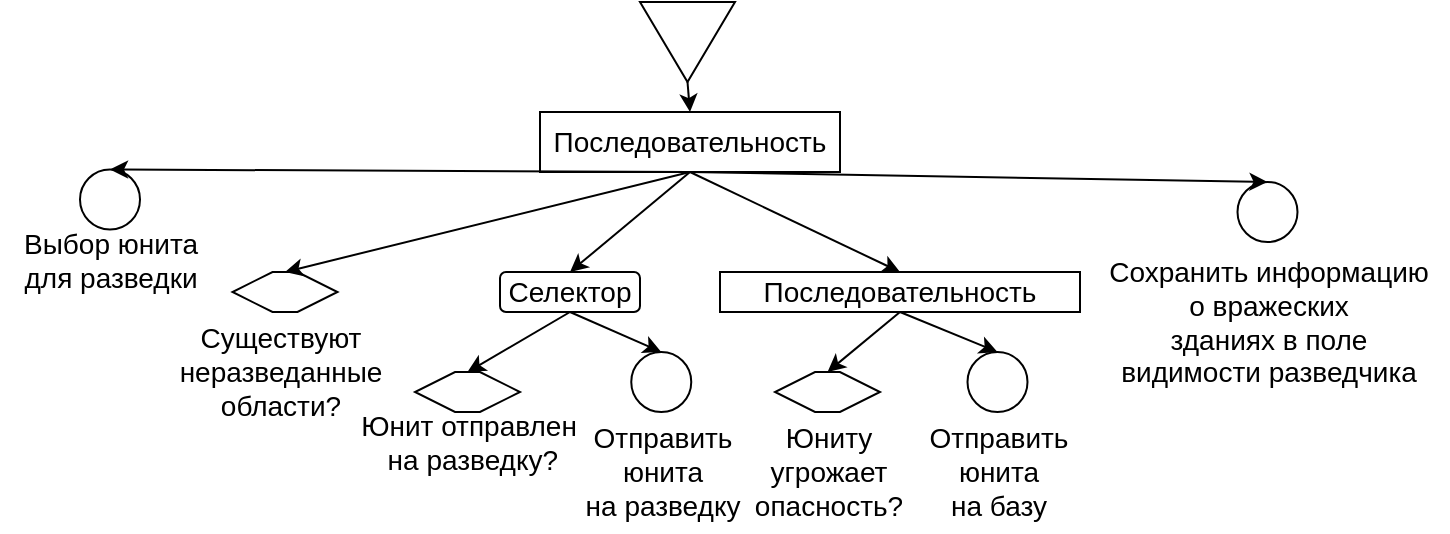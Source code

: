<mxfile version="21.3.2" type="device">
  <diagram name="Страница 1" id="dmASy3kXNDHobpzCn9cK">
    <mxGraphModel dx="1050" dy="573" grid="1" gridSize="10" guides="1" tooltips="1" connect="1" arrows="1" fold="1" page="1" pageScale="1" pageWidth="827" pageHeight="1169" math="0" shadow="0">
      <root>
        <mxCell id="0" />
        <mxCell id="1" parent="0" />
        <mxCell id="n7uOOFGeIY7_fSkv1_In-1" value="" style="triangle;whiteSpace=wrap;html=1;rotation=90;" vertex="1" parent="1">
          <mxGeometry x="453.75" y="231.25" width="40" height="47.5" as="geometry" />
        </mxCell>
        <mxCell id="n7uOOFGeIY7_fSkv1_In-2" value="&lt;font style=&quot;font-size: 14px;&quot;&gt;Последовательность&lt;/font&gt;" style="rounded=0;whiteSpace=wrap;html=1;" vertex="1" parent="1">
          <mxGeometry x="400" y="290" width="150" height="30" as="geometry" />
        </mxCell>
        <mxCell id="n7uOOFGeIY7_fSkv1_In-3" value="" style="endArrow=classic;html=1;rounded=0;exitX=1;exitY=0.5;exitDx=0;exitDy=0;entryX=0.5;entryY=0;entryDx=0;entryDy=0;" edge="1" parent="1" source="n7uOOFGeIY7_fSkv1_In-1" target="n7uOOFGeIY7_fSkv1_In-2">
          <mxGeometry width="50" height="50" relative="1" as="geometry">
            <mxPoint x="390" y="320" as="sourcePoint" />
            <mxPoint x="440" y="270" as="targetPoint" />
          </mxGeometry>
        </mxCell>
        <mxCell id="n7uOOFGeIY7_fSkv1_In-4" value="" style="ellipse;whiteSpace=wrap;html=1;aspect=fixed;" vertex="1" parent="1">
          <mxGeometry x="170" y="318.75" width="30" height="30" as="geometry" />
        </mxCell>
        <mxCell id="n7uOOFGeIY7_fSkv1_In-5" value="&lt;font style=&quot;font-size: 14px;&quot;&gt;Выбор юнита &lt;br&gt;для разведки&lt;/font&gt;" style="text;html=1;align=center;verticalAlign=middle;resizable=0;points=[];autosize=1;strokeColor=none;fillColor=none;" vertex="1" parent="1">
          <mxGeometry x="130" y="338.75" width="110" height="50" as="geometry" />
        </mxCell>
        <mxCell id="n7uOOFGeIY7_fSkv1_In-6" value="" style="shape=hexagon;perimeter=hexagonPerimeter2;whiteSpace=wrap;html=1;fixedSize=1;" vertex="1" parent="1">
          <mxGeometry x="246.25" y="370" width="52.5" height="20" as="geometry" />
        </mxCell>
        <mxCell id="n7uOOFGeIY7_fSkv1_In-8" value="&lt;span style=&quot;font-size: 14px;&quot;&gt;Существуют &lt;br&gt;неразведанные &lt;br&gt;области?&lt;/span&gt;" style="text;html=1;align=center;verticalAlign=middle;resizable=0;points=[];autosize=1;strokeColor=none;fillColor=none;" vertex="1" parent="1">
          <mxGeometry x="210" y="390" width="120" height="60" as="geometry" />
        </mxCell>
        <mxCell id="n7uOOFGeIY7_fSkv1_In-9" value="&lt;font style=&quot;font-size: 14px;&quot;&gt;Селектор&lt;/font&gt;" style="rounded=1;whiteSpace=wrap;html=1;" vertex="1" parent="1">
          <mxGeometry x="380" y="370" width="70" height="20" as="geometry" />
        </mxCell>
        <mxCell id="n7uOOFGeIY7_fSkv1_In-10" value="" style="shape=hexagon;perimeter=hexagonPerimeter2;whiteSpace=wrap;html=1;fixedSize=1;" vertex="1" parent="1">
          <mxGeometry x="337.5" y="420" width="52.5" height="20" as="geometry" />
        </mxCell>
        <mxCell id="n7uOOFGeIY7_fSkv1_In-11" value="&lt;span style=&quot;font-size: 14px;&quot;&gt;Юнит отправлен&lt;br&gt;&amp;nbsp;на разведку?&lt;/span&gt;" style="text;html=1;align=center;verticalAlign=middle;resizable=0;points=[];autosize=1;strokeColor=none;fillColor=none;" vertex="1" parent="1">
          <mxGeometry x="298.75" y="430" width="130" height="50" as="geometry" />
        </mxCell>
        <mxCell id="n7uOOFGeIY7_fSkv1_In-14" value="" style="ellipse;whiteSpace=wrap;html=1;aspect=fixed;" vertex="1" parent="1">
          <mxGeometry x="445.63" y="410" width="30" height="30" as="geometry" />
        </mxCell>
        <mxCell id="n7uOOFGeIY7_fSkv1_In-15" value="&lt;span style=&quot;font-size: 14px;&quot;&gt;Отправить &lt;br&gt;юнита &lt;br&gt;на разведку&lt;/span&gt;" style="text;html=1;align=center;verticalAlign=middle;resizable=0;points=[];autosize=1;strokeColor=none;fillColor=none;" vertex="1" parent="1">
          <mxGeometry x="410.63" y="440" width="100" height="60" as="geometry" />
        </mxCell>
        <mxCell id="n7uOOFGeIY7_fSkv1_In-16" value="&lt;font style=&quot;font-size: 14px;&quot;&gt;Последовательность&lt;/font&gt;" style="rounded=0;whiteSpace=wrap;html=1;" vertex="1" parent="1">
          <mxGeometry x="490" y="370" width="180" height="20" as="geometry" />
        </mxCell>
        <mxCell id="n7uOOFGeIY7_fSkv1_In-17" value="" style="shape=hexagon;perimeter=hexagonPerimeter2;whiteSpace=wrap;html=1;fixedSize=1;" vertex="1" parent="1">
          <mxGeometry x="517.5" y="420" width="52.5" height="20" as="geometry" />
        </mxCell>
        <mxCell id="n7uOOFGeIY7_fSkv1_In-18" value="&lt;span style=&quot;font-size: 14px;&quot;&gt;Юниту &lt;br&gt;угрожает &lt;br&gt;опасность?&lt;/span&gt;" style="text;html=1;align=center;verticalAlign=middle;resizable=0;points=[];autosize=1;strokeColor=none;fillColor=none;" vertex="1" parent="1">
          <mxGeometry x="493.75" y="440" width="100" height="60" as="geometry" />
        </mxCell>
        <mxCell id="n7uOOFGeIY7_fSkv1_In-19" value="" style="ellipse;whiteSpace=wrap;html=1;aspect=fixed;" vertex="1" parent="1">
          <mxGeometry x="613.75" y="410" width="30" height="30" as="geometry" />
        </mxCell>
        <mxCell id="n7uOOFGeIY7_fSkv1_In-20" value="&lt;span style=&quot;font-size: 14px;&quot;&gt;Отправить &lt;br&gt;юнита &lt;br&gt;на базу&lt;/span&gt;" style="text;html=1;align=center;verticalAlign=middle;resizable=0;points=[];autosize=1;strokeColor=none;fillColor=none;" vertex="1" parent="1">
          <mxGeometry x="583.75" y="440" width="90" height="60" as="geometry" />
        </mxCell>
        <mxCell id="n7uOOFGeIY7_fSkv1_In-22" value="" style="ellipse;whiteSpace=wrap;html=1;aspect=fixed;" vertex="1" parent="1">
          <mxGeometry x="748.75" y="325" width="30" height="30" as="geometry" />
        </mxCell>
        <mxCell id="n7uOOFGeIY7_fSkv1_In-23" value="&lt;span style=&quot;font-size: 14px;&quot;&gt;Сохранить информацию &lt;br&gt;о вражеских &lt;br&gt;зданиях в поле &lt;br&gt;видимости разведчика&lt;/span&gt;" style="text;html=1;align=center;verticalAlign=middle;resizable=0;points=[];autosize=1;strokeColor=none;fillColor=none;" vertex="1" parent="1">
          <mxGeometry x="673.75" y="355" width="180" height="80" as="geometry" />
        </mxCell>
        <mxCell id="n7uOOFGeIY7_fSkv1_In-24" value="" style="endArrow=classic;html=1;rounded=0;exitX=0.5;exitY=1;exitDx=0;exitDy=0;entryX=0.5;entryY=0;entryDx=0;entryDy=0;" edge="1" parent="1" source="n7uOOFGeIY7_fSkv1_In-2" target="n7uOOFGeIY7_fSkv1_In-4">
          <mxGeometry width="50" height="50" relative="1" as="geometry">
            <mxPoint x="490" y="350" as="sourcePoint" />
            <mxPoint x="540" y="300" as="targetPoint" />
          </mxGeometry>
        </mxCell>
        <mxCell id="n7uOOFGeIY7_fSkv1_In-25" value="" style="endArrow=classic;html=1;rounded=0;exitX=0.5;exitY=1;exitDx=0;exitDy=0;entryX=0.5;entryY=0;entryDx=0;entryDy=0;" edge="1" parent="1" source="n7uOOFGeIY7_fSkv1_In-2" target="n7uOOFGeIY7_fSkv1_In-6">
          <mxGeometry width="50" height="50" relative="1" as="geometry">
            <mxPoint x="490" y="350" as="sourcePoint" />
            <mxPoint x="540" y="300" as="targetPoint" />
          </mxGeometry>
        </mxCell>
        <mxCell id="n7uOOFGeIY7_fSkv1_In-26" value="" style="endArrow=classic;html=1;rounded=0;exitX=0.5;exitY=1;exitDx=0;exitDy=0;entryX=0.5;entryY=0;entryDx=0;entryDy=0;" edge="1" parent="1" source="n7uOOFGeIY7_fSkv1_In-2" target="n7uOOFGeIY7_fSkv1_In-9">
          <mxGeometry width="50" height="50" relative="1" as="geometry">
            <mxPoint x="490" y="350" as="sourcePoint" />
            <mxPoint x="540" y="300" as="targetPoint" />
          </mxGeometry>
        </mxCell>
        <mxCell id="n7uOOFGeIY7_fSkv1_In-27" value="" style="endArrow=classic;html=1;rounded=0;exitX=0.5;exitY=1;exitDx=0;exitDy=0;entryX=0.5;entryY=0;entryDx=0;entryDy=0;" edge="1" parent="1" source="n7uOOFGeIY7_fSkv1_In-9" target="n7uOOFGeIY7_fSkv1_In-10">
          <mxGeometry width="50" height="50" relative="1" as="geometry">
            <mxPoint x="490" y="350" as="sourcePoint" />
            <mxPoint x="540" y="300" as="targetPoint" />
          </mxGeometry>
        </mxCell>
        <mxCell id="n7uOOFGeIY7_fSkv1_In-28" value="" style="endArrow=classic;html=1;rounded=0;exitX=0.5;exitY=1;exitDx=0;exitDy=0;entryX=0.5;entryY=0;entryDx=0;entryDy=0;" edge="1" parent="1" source="n7uOOFGeIY7_fSkv1_In-9" target="n7uOOFGeIY7_fSkv1_In-14">
          <mxGeometry width="50" height="50" relative="1" as="geometry">
            <mxPoint x="570" y="390" as="sourcePoint" />
            <mxPoint x="540" y="300" as="targetPoint" />
          </mxGeometry>
        </mxCell>
        <mxCell id="n7uOOFGeIY7_fSkv1_In-29" value="" style="endArrow=classic;html=1;rounded=0;exitX=0.5;exitY=1;exitDx=0;exitDy=0;entryX=0.5;entryY=0;entryDx=0;entryDy=0;" edge="1" parent="1" source="n7uOOFGeIY7_fSkv1_In-2" target="n7uOOFGeIY7_fSkv1_In-16">
          <mxGeometry width="50" height="50" relative="1" as="geometry">
            <mxPoint x="490" y="350" as="sourcePoint" />
            <mxPoint x="540" y="300" as="targetPoint" />
          </mxGeometry>
        </mxCell>
        <mxCell id="n7uOOFGeIY7_fSkv1_In-30" value="" style="endArrow=classic;html=1;rounded=0;exitX=0.5;exitY=1;exitDx=0;exitDy=0;entryX=0.5;entryY=0;entryDx=0;entryDy=0;" edge="1" parent="1" source="n7uOOFGeIY7_fSkv1_In-16" target="n7uOOFGeIY7_fSkv1_In-17">
          <mxGeometry width="50" height="50" relative="1" as="geometry">
            <mxPoint x="490" y="350" as="sourcePoint" />
            <mxPoint x="540" y="300" as="targetPoint" />
          </mxGeometry>
        </mxCell>
        <mxCell id="n7uOOFGeIY7_fSkv1_In-31" value="" style="endArrow=classic;html=1;rounded=0;exitX=0.5;exitY=1;exitDx=0;exitDy=0;entryX=0.5;entryY=0;entryDx=0;entryDy=0;" edge="1" parent="1" source="n7uOOFGeIY7_fSkv1_In-16" target="n7uOOFGeIY7_fSkv1_In-19">
          <mxGeometry width="50" height="50" relative="1" as="geometry">
            <mxPoint x="490" y="350" as="sourcePoint" />
            <mxPoint x="540" y="300" as="targetPoint" />
          </mxGeometry>
        </mxCell>
        <mxCell id="n7uOOFGeIY7_fSkv1_In-33" value="" style="endArrow=classic;html=1;rounded=0;exitX=0.5;exitY=1;exitDx=0;exitDy=0;entryX=0.5;entryY=0;entryDx=0;entryDy=0;" edge="1" parent="1" source="n7uOOFGeIY7_fSkv1_In-2" target="n7uOOFGeIY7_fSkv1_In-22">
          <mxGeometry width="50" height="50" relative="1" as="geometry">
            <mxPoint x="490" y="350" as="sourcePoint" />
            <mxPoint x="540" y="300" as="targetPoint" />
          </mxGeometry>
        </mxCell>
      </root>
    </mxGraphModel>
  </diagram>
</mxfile>
